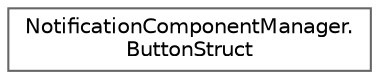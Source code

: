 digraph "Graphical Class Hierarchy"
{
 // LATEX_PDF_SIZE
  bgcolor="transparent";
  edge [fontname=Helvetica,fontsize=10,labelfontname=Helvetica,labelfontsize=10];
  node [fontname=Helvetica,fontsize=10,shape=box,height=0.2,width=0.4];
  rankdir="LR";
  Node0 [id="Node000000",label="NotificationComponentManager.\lButtonStruct",height=0.2,width=0.4,color="grey40", fillcolor="white", style="filled",URL="$struct_notification_component_manager_1_1_button_struct.html",tooltip=" "];
}
